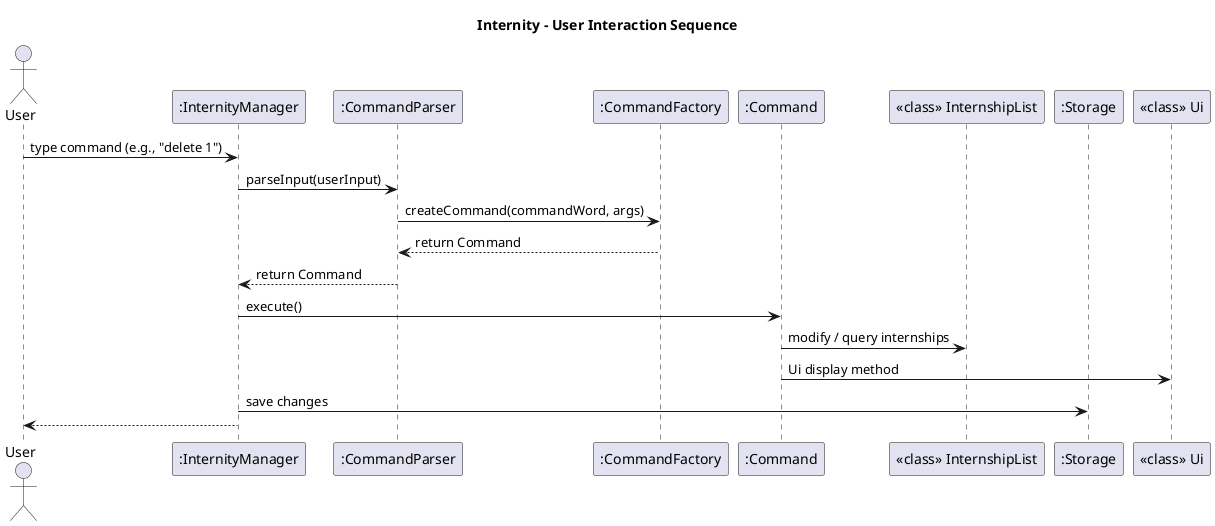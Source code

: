 @startuml
title Internity - User Interaction Sequence
actor User
participant ":InternityManager" as Manager
participant ":CommandParser" as Parser
participant ":CommandFactory" as Factory
participant ":Command" as Command
participant "<<class>> InternshipList" as Model
participant ":Storage" as Storage
participant "<<class>> Ui" as Ui


User -> Manager : type command (e.g., "delete 1")
Manager -> Parser : parseInput(userInput)
Parser -> Factory : createCommand(commandWord, args)
Factory --> Parser : return Command
Parser --> Manager : return Command

Manager -> Command : execute()
Command -> Model : modify / query internships
Command -> Ui : Ui display method
Manager -> Storage : save changes
Manager --> User :
@end